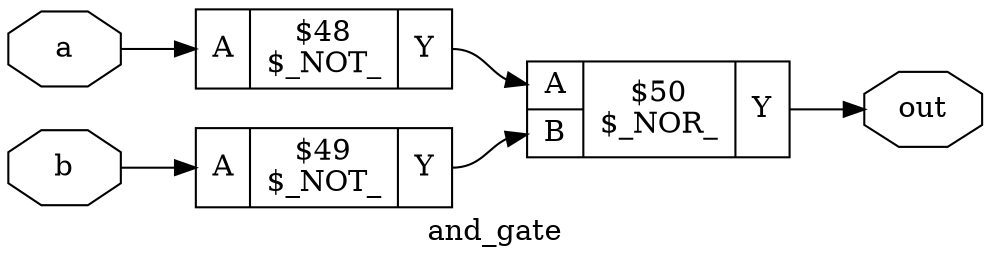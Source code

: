 digraph "and_gate" {
label="and_gate";
rankdir="LR";
remincross=true;
n3 [ shape=octagon, label="a", color="black", fontcolor="black" ];
n4 [ shape=octagon, label="b", color="black", fontcolor="black" ];
n5 [ shape=octagon, label="out", color="black", fontcolor="black" ];
c8 [ shape=record, label="{{<p6> A}|$48\n$_NOT_|{<p7> Y}}" ];
c9 [ shape=record, label="{{<p6> A}|$49\n$_NOT_|{<p7> Y}}" ];
c11 [ shape=record, label="{{<p6> A|<p10> B}|$50\n$_NOR_|{<p7> Y}}" ];
c8:p7:e -> c11:p6:w [color="black", label=""];
c9:p7:e -> c11:p10:w [color="black", label=""];
n3:e -> c8:p6:w [color="black", label=""];
n4:e -> c9:p6:w [color="black", label=""];
c11:p7:e -> n5:w [color="black", label=""];
}
